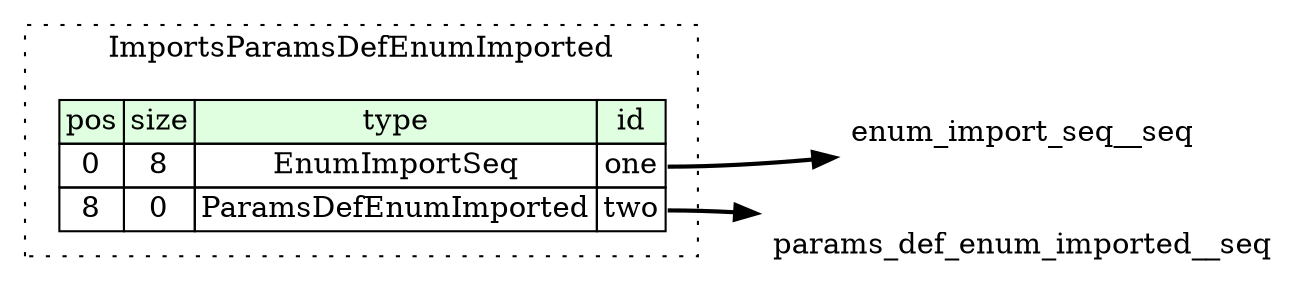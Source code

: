 digraph {
	rankdir=LR;
	node [shape=plaintext];
	subgraph cluster__imports_params_def_enum_imported {
		label="ImportsParamsDefEnumImported";
		graph[style=dotted];

		imports_params_def_enum_imported__seq [label=<<TABLE BORDER="0" CELLBORDER="1" CELLSPACING="0">
			<TR><TD BGCOLOR="#E0FFE0">pos</TD><TD BGCOLOR="#E0FFE0">size</TD><TD BGCOLOR="#E0FFE0">type</TD><TD BGCOLOR="#E0FFE0">id</TD></TR>
			<TR><TD PORT="one_pos">0</TD><TD PORT="one_size">8</TD><TD>EnumImportSeq</TD><TD PORT="one_type">one</TD></TR>
			<TR><TD PORT="two_pos">8</TD><TD PORT="two_size">0</TD><TD>ParamsDefEnumImported</TD><TD PORT="two_type">two</TD></TR>
		</TABLE>>];
	}
	imports_params_def_enum_imported__seq:one_type -> enum_import_seq__seq [style=bold];
	imports_params_def_enum_imported__seq:two_type -> params_def_enum_imported__seq [style=bold];
}
